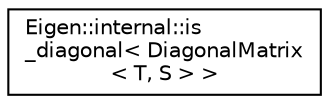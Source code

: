 digraph "Graphical Class Hierarchy"
{
  edge [fontname="Helvetica",fontsize="10",labelfontname="Helvetica",labelfontsize="10"];
  node [fontname="Helvetica",fontsize="10",shape=record];
  rankdir="LR";
  Node1 [label="Eigen::internal::is\l_diagonal\< DiagonalMatrix\l\< T, S \> \>",height=0.2,width=0.4,color="black", fillcolor="white", style="filled",URL="$struct_eigen_1_1internal_1_1is__diagonal_3_01_diagonal_matrix_3_01_t_00_01_s_01_4_01_4.html"];
}
